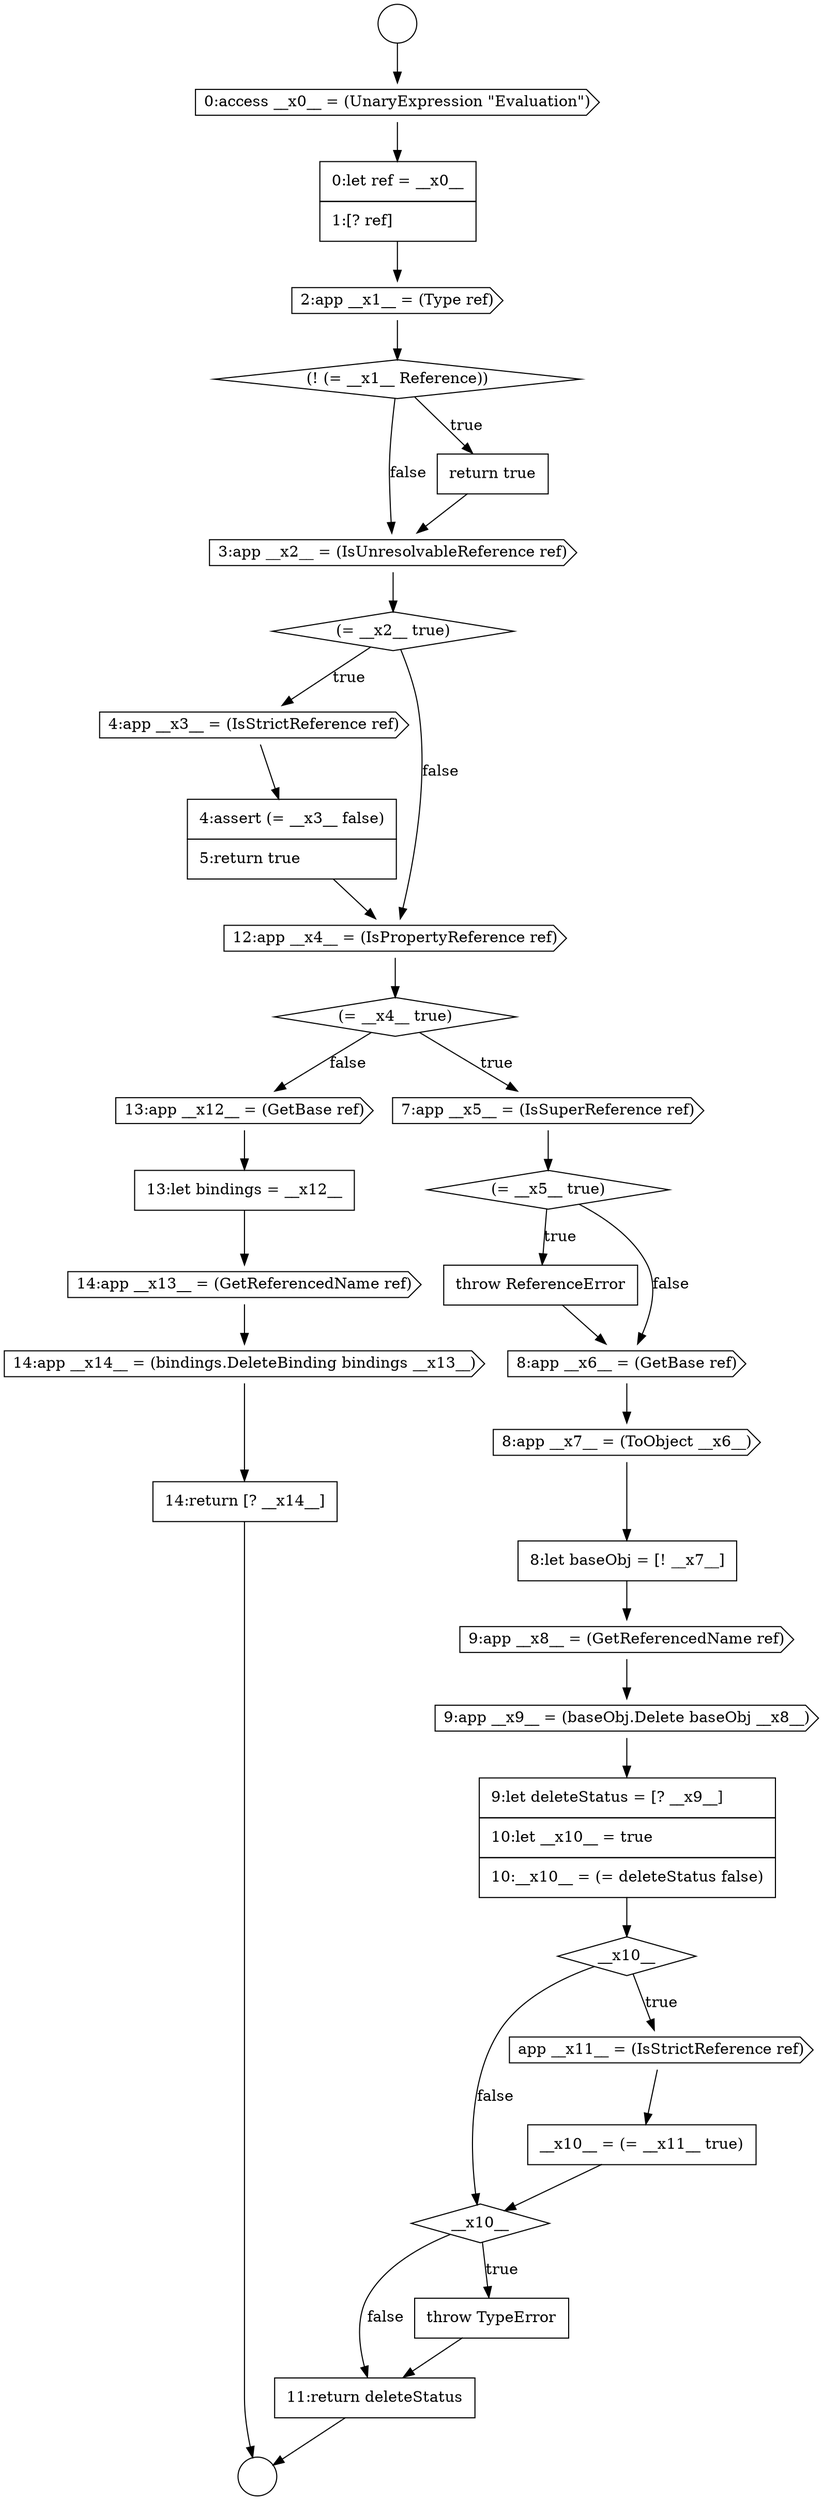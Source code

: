digraph {
  node4290 [shape=none, margin=0, label=<<font color="black">
    <table border="0" cellborder="1" cellspacing="0" cellpadding="10">
      <tr><td align="left">0:let ref = __x0__</td></tr>
      <tr><td align="left">1:[? ref]</td></tr>
    </table>
  </font>> color="black" fillcolor="white" style=filled]
  node4311 [shape=none, margin=0, label=<<font color="black">
    <table border="0" cellborder="1" cellspacing="0" cellpadding="10">
      <tr><td align="left">__x10__ = (= __x11__ true)</td></tr>
    </table>
  </font>> color="black" fillcolor="white" style=filled]
  node4294 [shape=cds, label=<<font color="black">3:app __x2__ = (IsUnresolvableReference ref)</font>> color="black" fillcolor="white" style=filled]
  node4297 [shape=none, margin=0, label=<<font color="black">
    <table border="0" cellborder="1" cellspacing="0" cellpadding="10">
      <tr><td align="left">4:assert (= __x3__ false)</td></tr>
      <tr><td align="left">5:return true</td></tr>
    </table>
  </font>> color="black" fillcolor="white" style=filled]
  node4307 [shape=cds, label=<<font color="black">9:app __x9__ = (baseObj.Delete baseObj __x8__)</font>> color="black" fillcolor="white" style=filled]
  node4312 [shape=diamond, label=<<font color="black">__x10__</font>> color="black" fillcolor="white" style=filled]
  node4309 [shape=diamond, label=<<font color="black">__x10__</font>> color="black" fillcolor="white" style=filled]
  node4296 [shape=cds, label=<<font color="black">4:app __x3__ = (IsStrictReference ref)</font>> color="black" fillcolor="white" style=filled]
  node4304 [shape=cds, label=<<font color="black">8:app __x7__ = (ToObject __x6__)</font>> color="black" fillcolor="white" style=filled]
  node4287 [shape=circle label=" " color="black" fillcolor="white" style=filled]
  node4314 [shape=none, margin=0, label=<<font color="black">
    <table border="0" cellborder="1" cellspacing="0" cellpadding="10">
      <tr><td align="left">11:return deleteStatus</td></tr>
    </table>
  </font>> color="black" fillcolor="white" style=filled]
  node4317 [shape=cds, label=<<font color="black">14:app __x13__ = (GetReferencedName ref)</font>> color="black" fillcolor="white" style=filled]
  node4302 [shape=none, margin=0, label=<<font color="black">
    <table border="0" cellborder="1" cellspacing="0" cellpadding="10">
      <tr><td align="left">throw ReferenceError</td></tr>
    </table>
  </font>> color="black" fillcolor="white" style=filled]
  node4295 [shape=diamond, label=<<font color="black">(= __x2__ true)</font>> color="black" fillcolor="white" style=filled]
  node4316 [shape=none, margin=0, label=<<font color="black">
    <table border="0" cellborder="1" cellspacing="0" cellpadding="10">
      <tr><td align="left">13:let bindings = __x12__</td></tr>
    </table>
  </font>> color="black" fillcolor="white" style=filled]
  node4291 [shape=cds, label=<<font color="black">2:app __x1__ = (Type ref)</font>> color="black" fillcolor="white" style=filled]
  node4301 [shape=diamond, label=<<font color="black">(= __x5__ true)</font>> color="black" fillcolor="white" style=filled]
  node4315 [shape=cds, label=<<font color="black">13:app __x12__ = (GetBase ref)</font>> color="black" fillcolor="white" style=filled]
  node4288 [shape=circle label=" " color="black" fillcolor="white" style=filled]
  node4308 [shape=none, margin=0, label=<<font color="black">
    <table border="0" cellborder="1" cellspacing="0" cellpadding="10">
      <tr><td align="left">9:let deleteStatus = [? __x9__]</td></tr>
      <tr><td align="left">10:let __x10__ = true</td></tr>
      <tr><td align="left">10:__x10__ = (= deleteStatus false)</td></tr>
    </table>
  </font>> color="black" fillcolor="white" style=filled]
  node4305 [shape=none, margin=0, label=<<font color="black">
    <table border="0" cellborder="1" cellspacing="0" cellpadding="10">
      <tr><td align="left">8:let baseObj = [! __x7__]</td></tr>
    </table>
  </font>> color="black" fillcolor="white" style=filled]
  node4300 [shape=cds, label=<<font color="black">7:app __x5__ = (IsSuperReference ref)</font>> color="black" fillcolor="white" style=filled]
  node4319 [shape=none, margin=0, label=<<font color="black">
    <table border="0" cellborder="1" cellspacing="0" cellpadding="10">
      <tr><td align="left">14:return [? __x14__]</td></tr>
    </table>
  </font>> color="black" fillcolor="white" style=filled]
  node4292 [shape=diamond, label=<<font color="black">(! (= __x1__ Reference))</font>> color="black" fillcolor="white" style=filled]
  node4289 [shape=cds, label=<<font color="black">0:access __x0__ = (UnaryExpression &quot;Evaluation&quot;)</font>> color="black" fillcolor="white" style=filled]
  node4310 [shape=cds, label=<<font color="black">app __x11__ = (IsStrictReference ref)</font>> color="black" fillcolor="white" style=filled]
  node4293 [shape=none, margin=0, label=<<font color="black">
    <table border="0" cellborder="1" cellspacing="0" cellpadding="10">
      <tr><td align="left">return true</td></tr>
    </table>
  </font>> color="black" fillcolor="white" style=filled]
  node4299 [shape=diamond, label=<<font color="black">(= __x4__ true)</font>> color="black" fillcolor="white" style=filled]
  node4306 [shape=cds, label=<<font color="black">9:app __x8__ = (GetReferencedName ref)</font>> color="black" fillcolor="white" style=filled]
  node4303 [shape=cds, label=<<font color="black">8:app __x6__ = (GetBase ref)</font>> color="black" fillcolor="white" style=filled]
  node4318 [shape=cds, label=<<font color="black">14:app __x14__ = (bindings.DeleteBinding bindings __x13__)</font>> color="black" fillcolor="white" style=filled]
  node4313 [shape=none, margin=0, label=<<font color="black">
    <table border="0" cellborder="1" cellspacing="0" cellpadding="10">
      <tr><td align="left">throw TypeError</td></tr>
    </table>
  </font>> color="black" fillcolor="white" style=filled]
  node4298 [shape=cds, label=<<font color="black">12:app __x4__ = (IsPropertyReference ref)</font>> color="black" fillcolor="white" style=filled]
  node4291 -> node4292 [ color="black"]
  node4306 -> node4307 [ color="black"]
  node4293 -> node4294 [ color="black"]
  node4298 -> node4299 [ color="black"]
  node4305 -> node4306 [ color="black"]
  node4287 -> node4289 [ color="black"]
  node4317 -> node4318 [ color="black"]
  node4312 -> node4313 [label=<<font color="black">true</font>> color="black"]
  node4312 -> node4314 [label=<<font color="black">false</font>> color="black"]
  node4310 -> node4311 [ color="black"]
  node4309 -> node4310 [label=<<font color="black">true</font>> color="black"]
  node4309 -> node4312 [label=<<font color="black">false</font>> color="black"]
  node4308 -> node4309 [ color="black"]
  node4315 -> node4316 [ color="black"]
  node4314 -> node4288 [ color="black"]
  node4299 -> node4300 [label=<<font color="black">true</font>> color="black"]
  node4299 -> node4315 [label=<<font color="black">false</font>> color="black"]
  node4290 -> node4291 [ color="black"]
  node4296 -> node4297 [ color="black"]
  node4318 -> node4319 [ color="black"]
  node4316 -> node4317 [ color="black"]
  node4304 -> node4305 [ color="black"]
  node4295 -> node4296 [label=<<font color="black">true</font>> color="black"]
  node4295 -> node4298 [label=<<font color="black">false</font>> color="black"]
  node4300 -> node4301 [ color="black"]
  node4289 -> node4290 [ color="black"]
  node4302 -> node4303 [ color="black"]
  node4319 -> node4288 [ color="black"]
  node4313 -> node4314 [ color="black"]
  node4301 -> node4302 [label=<<font color="black">true</font>> color="black"]
  node4301 -> node4303 [label=<<font color="black">false</font>> color="black"]
  node4311 -> node4312 [ color="black"]
  node4292 -> node4293 [label=<<font color="black">true</font>> color="black"]
  node4292 -> node4294 [label=<<font color="black">false</font>> color="black"]
  node4307 -> node4308 [ color="black"]
  node4303 -> node4304 [ color="black"]
  node4294 -> node4295 [ color="black"]
  node4297 -> node4298 [ color="black"]
}
